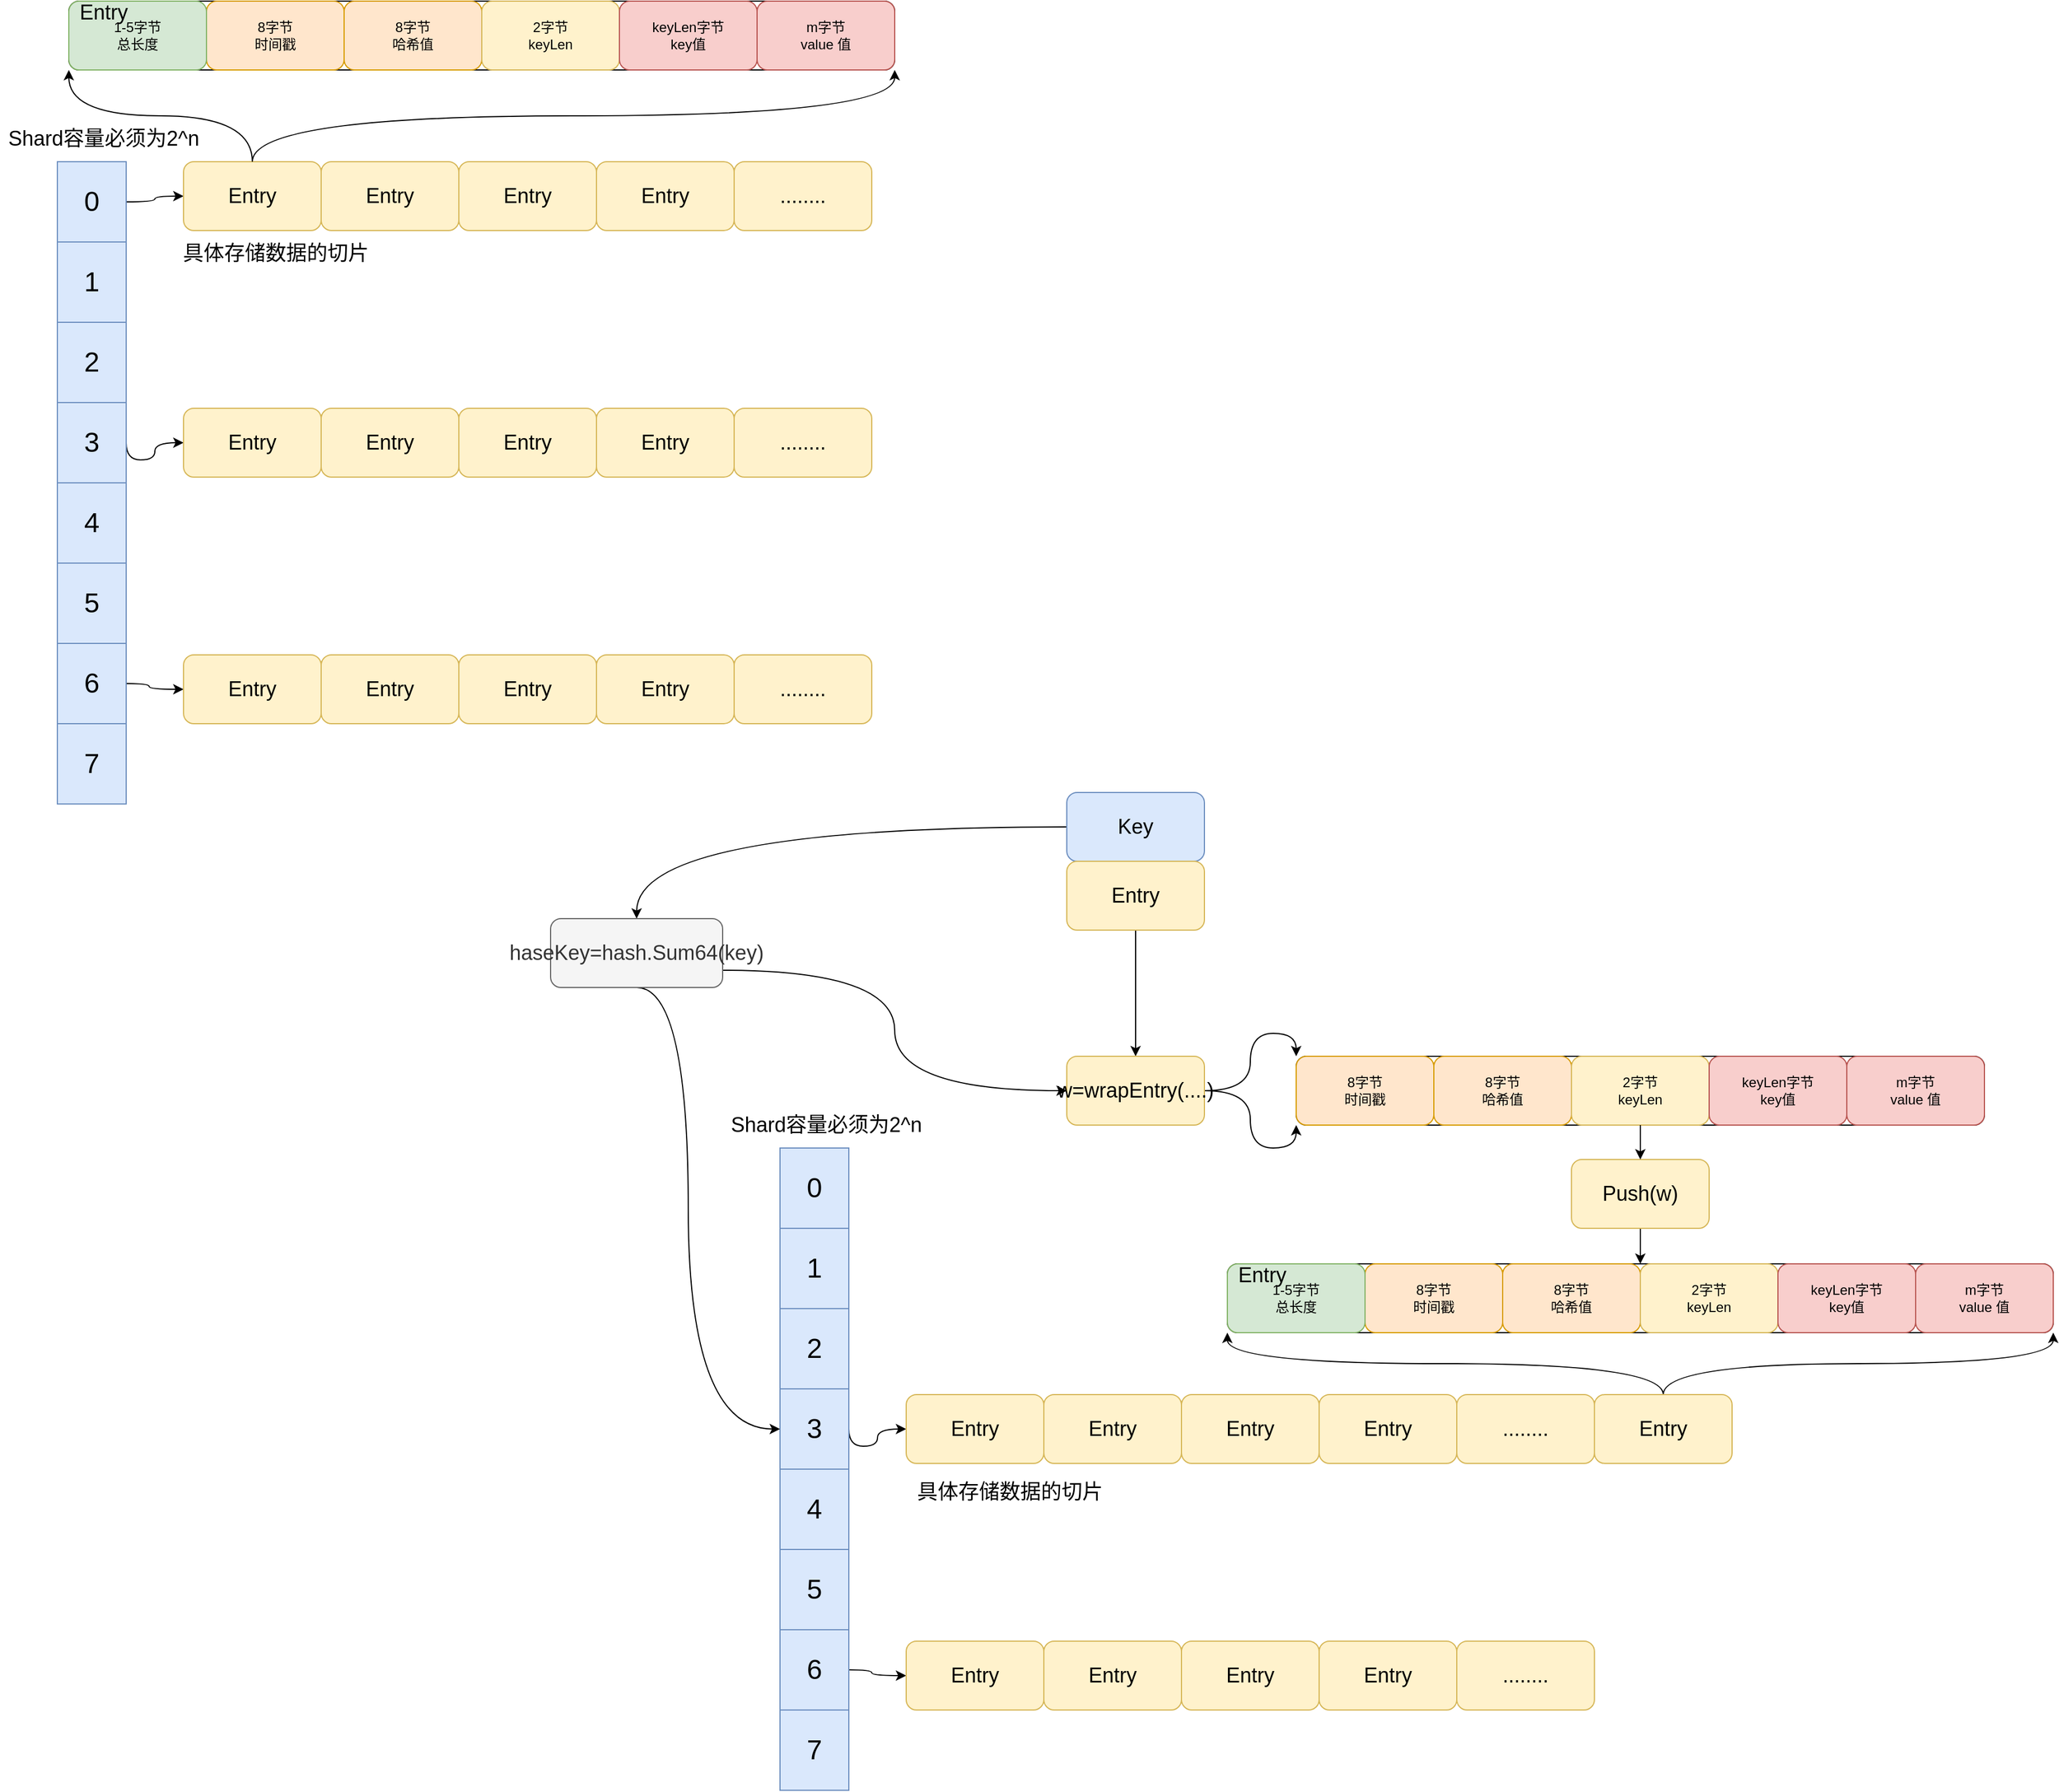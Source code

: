 <mxfile version="12.9.3" type="device"><diagram id="f8zTZtIyy3X4nfBi4ISw" name="第 1 页"><mxGraphModel dx="1205" dy="696" grid="1" gridSize="10" guides="1" tooltips="1" connect="1" arrows="1" fold="1" page="1" pageScale="1" pageWidth="1169" pageHeight="827" math="0" shadow="0"><root><mxCell id="0"/><mxCell id="1" parent="0"/><mxCell id="JFfvHVcjmFUZ5Ef5ul6t-11" value="" style="group" parent="1" vertex="1" connectable="0"><mxGeometry x="90" y="80" width="720" height="60" as="geometry"/></mxCell><mxCell id="JFfvHVcjmFUZ5Ef5ul6t-9" value="" style="rounded=1;whiteSpace=wrap;html=1;" parent="JFfvHVcjmFUZ5Ef5ul6t-11" vertex="1"><mxGeometry width="720" height="60" as="geometry"/></mxCell><mxCell id="JFfvHVcjmFUZ5Ef5ul6t-3" value="8字节&lt;br&gt;时间戳" style="rounded=1;whiteSpace=wrap;html=1;fillColor=#ffe6cc;strokeColor=#d79b00;" parent="JFfvHVcjmFUZ5Ef5ul6t-11" vertex="1"><mxGeometry x="120" width="120" height="60" as="geometry"/></mxCell><mxCell id="JFfvHVcjmFUZ5Ef5ul6t-4" value="8字节&lt;br&gt;哈希值" style="rounded=1;whiteSpace=wrap;html=1;fillColor=#ffe6cc;strokeColor=#d79b00;" parent="JFfvHVcjmFUZ5Ef5ul6t-11" vertex="1"><mxGeometry x="240" width="120" height="60" as="geometry"/></mxCell><mxCell id="JFfvHVcjmFUZ5Ef5ul6t-5" value="2字节&lt;br&gt;keyLen" style="rounded=1;whiteSpace=wrap;html=1;fillColor=#fff2cc;strokeColor=#d6b656;" parent="JFfvHVcjmFUZ5Ef5ul6t-11" vertex="1"><mxGeometry x="360" width="120" height="60" as="geometry"/></mxCell><mxCell id="JFfvHVcjmFUZ5Ef5ul6t-6" value="keyLen字节&lt;br&gt;key值" style="rounded=1;whiteSpace=wrap;html=1;fillColor=#f8cecc;strokeColor=#b85450;" parent="JFfvHVcjmFUZ5Ef5ul6t-11" vertex="1"><mxGeometry x="480" width="120" height="60" as="geometry"/></mxCell><mxCell id="JFfvHVcjmFUZ5Ef5ul6t-8" value="m字节&lt;br&gt;value 值" style="rounded=1;whiteSpace=wrap;html=1;fillColor=#f8cecc;strokeColor=#b85450;" parent="JFfvHVcjmFUZ5Ef5ul6t-11" vertex="1"><mxGeometry x="600" width="120" height="60" as="geometry"/></mxCell><mxCell id="JFfvHVcjmFUZ5Ef5ul6t-10" value="1-5字节&lt;br&gt;总长度" style="rounded=1;whiteSpace=wrap;html=1;fillColor=#d5e8d4;strokeColor=#82b366;" parent="JFfvHVcjmFUZ5Ef5ul6t-11" vertex="1"><mxGeometry width="120" height="60" as="geometry"/></mxCell><mxCell id="JFfvHVcjmFUZ5Ef5ul6t-12" value="&lt;font style=&quot;font-size: 18px&quot;&gt;Entry&lt;/font&gt;" style="text;html=1;align=center;verticalAlign=middle;resizable=0;points=[];autosize=1;strokeColor=none;" parent="JFfvHVcjmFUZ5Ef5ul6t-11" vertex="1"><mxGeometry width="60" height="20" as="geometry"/></mxCell><mxCell id="JFfvHVcjmFUZ5Ef5ul6t-69" style="edgeStyle=orthogonalEdgeStyle;rounded=0;orthogonalLoop=1;jettySize=auto;html=1;exitX=1;exitY=0.5;exitDx=0;exitDy=0;entryX=0;entryY=0.5;entryDx=0;entryDy=0;curved=1;" parent="1" source="JFfvHVcjmFUZ5Ef5ul6t-13" target="JFfvHVcjmFUZ5Ef5ul6t-21" edge="1"><mxGeometry relative="1" as="geometry"/></mxCell><mxCell id="JFfvHVcjmFUZ5Ef5ul6t-13" value="&lt;font style=&quot;font-size: 24px&quot;&gt;0&lt;/font&gt;" style="rounded=0;whiteSpace=wrap;html=1;fillColor=#dae8fc;strokeColor=#6c8ebf;" parent="1" vertex="1"><mxGeometry x="80" y="220" width="60" height="70" as="geometry"/></mxCell><mxCell id="JFfvHVcjmFUZ5Ef5ul6t-14" value="&lt;font style=&quot;font-size: 24px&quot;&gt;1&lt;/font&gt;" style="rounded=0;whiteSpace=wrap;html=1;fillColor=#dae8fc;strokeColor=#6c8ebf;" parent="1" vertex="1"><mxGeometry x="80" y="290" width="60" height="70" as="geometry"/></mxCell><mxCell id="JFfvHVcjmFUZ5Ef5ul6t-15" value="&lt;font style=&quot;font-size: 24px&quot;&gt;2&lt;/font&gt;" style="rounded=0;whiteSpace=wrap;html=1;fillColor=#dae8fc;strokeColor=#6c8ebf;" parent="1" vertex="1"><mxGeometry x="80" y="360" width="60" height="70" as="geometry"/></mxCell><mxCell id="JFfvHVcjmFUZ5Ef5ul6t-70" style="edgeStyle=orthogonalEdgeStyle;curved=1;rounded=0;orthogonalLoop=1;jettySize=auto;html=1;exitX=1;exitY=0.5;exitDx=0;exitDy=0;entryX=0;entryY=0.5;entryDx=0;entryDy=0;" parent="1" source="JFfvHVcjmFUZ5Ef5ul6t-16" target="JFfvHVcjmFUZ5Ef5ul6t-28" edge="1"><mxGeometry relative="1" as="geometry"><Array as="points"><mxPoint x="140" y="480"/><mxPoint x="165" y="480"/><mxPoint x="165" y="465"/></Array></mxGeometry></mxCell><mxCell id="JFfvHVcjmFUZ5Ef5ul6t-16" value="&lt;font style=&quot;font-size: 24px&quot;&gt;3&lt;/font&gt;" style="rounded=0;whiteSpace=wrap;html=1;fillColor=#dae8fc;strokeColor=#6c8ebf;" parent="1" vertex="1"><mxGeometry x="80" y="430" width="60" height="70" as="geometry"/></mxCell><mxCell id="JFfvHVcjmFUZ5Ef5ul6t-17" value="&lt;font style=&quot;font-size: 24px&quot;&gt;4&lt;/font&gt;" style="rounded=0;whiteSpace=wrap;html=1;fillColor=#dae8fc;strokeColor=#6c8ebf;" parent="1" vertex="1"><mxGeometry x="80" y="500" width="60" height="70" as="geometry"/></mxCell><mxCell id="JFfvHVcjmFUZ5Ef5ul6t-18" value="&lt;font style=&quot;font-size: 24px&quot;&gt;5&lt;/font&gt;" style="rounded=0;whiteSpace=wrap;html=1;fillColor=#dae8fc;strokeColor=#6c8ebf;" parent="1" vertex="1"><mxGeometry x="80" y="570" width="60" height="70" as="geometry"/></mxCell><mxCell id="JFfvHVcjmFUZ5Ef5ul6t-71" style="edgeStyle=orthogonalEdgeStyle;curved=1;rounded=0;orthogonalLoop=1;jettySize=auto;html=1;exitX=1;exitY=0.5;exitDx=0;exitDy=0;entryX=0;entryY=0.5;entryDx=0;entryDy=0;" parent="1" source="JFfvHVcjmFUZ5Ef5ul6t-19" target="JFfvHVcjmFUZ5Ef5ul6t-34" edge="1"><mxGeometry relative="1" as="geometry"><Array as="points"><mxPoint x="160" y="675"/><mxPoint x="160" y="680"/></Array></mxGeometry></mxCell><mxCell id="JFfvHVcjmFUZ5Ef5ul6t-19" value="&lt;font style=&quot;font-size: 24px&quot;&gt;6&lt;/font&gt;" style="rounded=0;whiteSpace=wrap;html=1;fillColor=#dae8fc;strokeColor=#6c8ebf;" parent="1" vertex="1"><mxGeometry x="80" y="640" width="60" height="70" as="geometry"/></mxCell><mxCell id="JFfvHVcjmFUZ5Ef5ul6t-20" value="&lt;font style=&quot;font-size: 24px&quot;&gt;7&lt;/font&gt;" style="rounded=0;whiteSpace=wrap;html=1;fillColor=#dae8fc;strokeColor=#6c8ebf;" parent="1" vertex="1"><mxGeometry x="80" y="710" width="60" height="70" as="geometry"/></mxCell><mxCell id="JFfvHVcjmFUZ5Ef5ul6t-26" value="" style="group" parent="1" vertex="1" connectable="0"><mxGeometry x="190" y="220" width="600" height="60" as="geometry"/></mxCell><mxCell id="JFfvHVcjmFUZ5Ef5ul6t-21" value="&lt;font style=&quot;font-size: 18px&quot;&gt;Entry&lt;/font&gt;" style="rounded=1;whiteSpace=wrap;html=1;fillColor=#fff2cc;strokeColor=#d6b656;" parent="JFfvHVcjmFUZ5Ef5ul6t-26" vertex="1"><mxGeometry width="120" height="60" as="geometry"/></mxCell><mxCell id="JFfvHVcjmFUZ5Ef5ul6t-22" value="&lt;font style=&quot;font-size: 18px&quot;&gt;Entry&lt;/font&gt;" style="rounded=1;whiteSpace=wrap;html=1;fillColor=#fff2cc;strokeColor=#d6b656;" parent="JFfvHVcjmFUZ5Ef5ul6t-26" vertex="1"><mxGeometry x="120" width="120" height="60" as="geometry"/></mxCell><mxCell id="JFfvHVcjmFUZ5Ef5ul6t-23" value="&lt;font style=&quot;font-size: 18px&quot;&gt;Entry&lt;/font&gt;" style="rounded=1;whiteSpace=wrap;html=1;fillColor=#fff2cc;strokeColor=#d6b656;" parent="JFfvHVcjmFUZ5Ef5ul6t-26" vertex="1"><mxGeometry x="240" width="120" height="60" as="geometry"/></mxCell><mxCell id="JFfvHVcjmFUZ5Ef5ul6t-24" value="&lt;font style=&quot;font-size: 18px&quot;&gt;Entry&lt;/font&gt;" style="rounded=1;whiteSpace=wrap;html=1;fillColor=#fff2cc;strokeColor=#d6b656;" parent="JFfvHVcjmFUZ5Ef5ul6t-26" vertex="1"><mxGeometry x="360" width="120" height="60" as="geometry"/></mxCell><mxCell id="JFfvHVcjmFUZ5Ef5ul6t-25" value="&lt;span style=&quot;font-size: 18px&quot;&gt;........&lt;/span&gt;" style="rounded=1;whiteSpace=wrap;html=1;fillColor=#fff2cc;strokeColor=#d6b656;" parent="JFfvHVcjmFUZ5Ef5ul6t-26" vertex="1"><mxGeometry x="480" width="120" height="60" as="geometry"/></mxCell><mxCell id="JFfvHVcjmFUZ5Ef5ul6t-27" value="" style="group" parent="1" vertex="1" connectable="0"><mxGeometry x="190" y="435" width="600" height="60" as="geometry"/></mxCell><mxCell id="JFfvHVcjmFUZ5Ef5ul6t-28" value="&lt;font style=&quot;font-size: 18px&quot;&gt;Entry&lt;/font&gt;" style="rounded=1;whiteSpace=wrap;html=1;fillColor=#fff2cc;strokeColor=#d6b656;" parent="JFfvHVcjmFUZ5Ef5ul6t-27" vertex="1"><mxGeometry width="120" height="60" as="geometry"/></mxCell><mxCell id="JFfvHVcjmFUZ5Ef5ul6t-29" value="&lt;font style=&quot;font-size: 18px&quot;&gt;Entry&lt;/font&gt;" style="rounded=1;whiteSpace=wrap;html=1;fillColor=#fff2cc;strokeColor=#d6b656;" parent="JFfvHVcjmFUZ5Ef5ul6t-27" vertex="1"><mxGeometry x="120" width="120" height="60" as="geometry"/></mxCell><mxCell id="JFfvHVcjmFUZ5Ef5ul6t-30" value="&lt;font style=&quot;font-size: 18px&quot;&gt;Entry&lt;/font&gt;" style="rounded=1;whiteSpace=wrap;html=1;fillColor=#fff2cc;strokeColor=#d6b656;" parent="JFfvHVcjmFUZ5Ef5ul6t-27" vertex="1"><mxGeometry x="240" width="120" height="60" as="geometry"/></mxCell><mxCell id="JFfvHVcjmFUZ5Ef5ul6t-31" value="&lt;font style=&quot;font-size: 18px&quot;&gt;Entry&lt;/font&gt;" style="rounded=1;whiteSpace=wrap;html=1;fillColor=#fff2cc;strokeColor=#d6b656;" parent="JFfvHVcjmFUZ5Ef5ul6t-27" vertex="1"><mxGeometry x="360" width="120" height="60" as="geometry"/></mxCell><mxCell id="JFfvHVcjmFUZ5Ef5ul6t-32" value="&lt;span style=&quot;font-size: 18px&quot;&gt;........&lt;/span&gt;" style="rounded=1;whiteSpace=wrap;html=1;fillColor=#fff2cc;strokeColor=#d6b656;" parent="JFfvHVcjmFUZ5Ef5ul6t-27" vertex="1"><mxGeometry x="480" width="120" height="60" as="geometry"/></mxCell><mxCell id="JFfvHVcjmFUZ5Ef5ul6t-33" value="" style="group" parent="1" vertex="1" connectable="0"><mxGeometry x="190" y="650" width="600" height="60" as="geometry"/></mxCell><mxCell id="JFfvHVcjmFUZ5Ef5ul6t-34" value="&lt;font style=&quot;font-size: 18px&quot;&gt;Entry&lt;/font&gt;" style="rounded=1;whiteSpace=wrap;html=1;fillColor=#fff2cc;strokeColor=#d6b656;" parent="JFfvHVcjmFUZ5Ef5ul6t-33" vertex="1"><mxGeometry width="120" height="60" as="geometry"/></mxCell><mxCell id="JFfvHVcjmFUZ5Ef5ul6t-35" value="&lt;font style=&quot;font-size: 18px&quot;&gt;Entry&lt;/font&gt;" style="rounded=1;whiteSpace=wrap;html=1;fillColor=#fff2cc;strokeColor=#d6b656;" parent="JFfvHVcjmFUZ5Ef5ul6t-33" vertex="1"><mxGeometry x="120" width="120" height="60" as="geometry"/></mxCell><mxCell id="JFfvHVcjmFUZ5Ef5ul6t-36" value="&lt;font style=&quot;font-size: 18px&quot;&gt;Entry&lt;/font&gt;" style="rounded=1;whiteSpace=wrap;html=1;fillColor=#fff2cc;strokeColor=#d6b656;" parent="JFfvHVcjmFUZ5Ef5ul6t-33" vertex="1"><mxGeometry x="240" width="120" height="60" as="geometry"/></mxCell><mxCell id="JFfvHVcjmFUZ5Ef5ul6t-37" value="&lt;font style=&quot;font-size: 18px&quot;&gt;Entry&lt;/font&gt;" style="rounded=1;whiteSpace=wrap;html=1;fillColor=#fff2cc;strokeColor=#d6b656;" parent="JFfvHVcjmFUZ5Ef5ul6t-33" vertex="1"><mxGeometry x="360" width="120" height="60" as="geometry"/></mxCell><mxCell id="JFfvHVcjmFUZ5Ef5ul6t-38" value="&lt;span style=&quot;font-size: 18px&quot;&gt;........&lt;/span&gt;" style="rounded=1;whiteSpace=wrap;html=1;fillColor=#fff2cc;strokeColor=#d6b656;" parent="JFfvHVcjmFUZ5Ef5ul6t-33" vertex="1"><mxGeometry x="480" width="120" height="60" as="geometry"/></mxCell><mxCell id="JFfvHVcjmFUZ5Ef5ul6t-74" style="edgeStyle=orthogonalEdgeStyle;curved=1;rounded=0;orthogonalLoop=1;jettySize=auto;html=1;exitX=0.5;exitY=0;exitDx=0;exitDy=0;entryX=0;entryY=1;entryDx=0;entryDy=0;" parent="1" source="JFfvHVcjmFUZ5Ef5ul6t-21" target="JFfvHVcjmFUZ5Ef5ul6t-10" edge="1"><mxGeometry relative="1" as="geometry"/></mxCell><mxCell id="JFfvHVcjmFUZ5Ef5ul6t-75" style="edgeStyle=orthogonalEdgeStyle;curved=1;rounded=0;orthogonalLoop=1;jettySize=auto;html=1;exitX=0.5;exitY=0;exitDx=0;exitDy=0;entryX=1;entryY=1;entryDx=0;entryDy=0;" parent="1" source="JFfvHVcjmFUZ5Ef5ul6t-21" target="JFfvHVcjmFUZ5Ef5ul6t-8" edge="1"><mxGeometry relative="1" as="geometry"/></mxCell><mxCell id="JFfvHVcjmFUZ5Ef5ul6t-76" value="&lt;font style=&quot;font-size: 18px&quot;&gt;Shard容量必须为2^n&lt;/font&gt;" style="text;html=1;align=center;verticalAlign=middle;resizable=0;points=[];autosize=1;strokeColor=none;" parent="1" vertex="1"><mxGeometry x="30" y="190" width="180" height="20" as="geometry"/></mxCell><mxCell id="JFfvHVcjmFUZ5Ef5ul6t-77" value="&lt;font style=&quot;font-size: 18px&quot;&gt;具体存储数据的切片&lt;/font&gt;" style="text;html=1;align=center;verticalAlign=middle;resizable=0;points=[];autosize=1;strokeColor=none;" parent="1" vertex="1"><mxGeometry x="180" y="290" width="180" height="20" as="geometry"/></mxCell><mxCell id="p9eH_iB2-UWDhrtbkfeA-40" style="edgeStyle=orthogonalEdgeStyle;curved=1;rounded=0;orthogonalLoop=1;jettySize=auto;html=1;exitX=0;exitY=0.5;exitDx=0;exitDy=0;entryX=0.5;entryY=0;entryDx=0;entryDy=0;" edge="1" parent="1" source="p9eH_iB2-UWDhrtbkfeA-2" target="p9eH_iB2-UWDhrtbkfeA-36"><mxGeometry relative="1" as="geometry"/></mxCell><mxCell id="p9eH_iB2-UWDhrtbkfeA-2" value="&lt;font style=&quot;font-size: 18px&quot;&gt;Key&lt;/font&gt;" style="rounded=1;whiteSpace=wrap;html=1;fillColor=#dae8fc;strokeColor=#6c8ebf;" vertex="1" parent="1"><mxGeometry x="960" y="770" width="120" height="60" as="geometry"/></mxCell><mxCell id="p9eH_iB2-UWDhrtbkfeA-4" value="&lt;font style=&quot;font-size: 24px&quot;&gt;0&lt;/font&gt;" style="rounded=0;whiteSpace=wrap;html=1;fillColor=#dae8fc;strokeColor=#6c8ebf;" vertex="1" parent="1"><mxGeometry x="710" y="1080" width="60" height="70" as="geometry"/></mxCell><mxCell id="p9eH_iB2-UWDhrtbkfeA-5" value="&lt;font style=&quot;font-size: 24px&quot;&gt;1&lt;/font&gt;" style="rounded=0;whiteSpace=wrap;html=1;fillColor=#dae8fc;strokeColor=#6c8ebf;" vertex="1" parent="1"><mxGeometry x="710" y="1150" width="60" height="70" as="geometry"/></mxCell><mxCell id="p9eH_iB2-UWDhrtbkfeA-6" value="&lt;font style=&quot;font-size: 24px&quot;&gt;2&lt;/font&gt;" style="rounded=0;whiteSpace=wrap;html=1;fillColor=#dae8fc;strokeColor=#6c8ebf;" vertex="1" parent="1"><mxGeometry x="710" y="1220" width="60" height="70" as="geometry"/></mxCell><mxCell id="p9eH_iB2-UWDhrtbkfeA-7" style="edgeStyle=orthogonalEdgeStyle;curved=1;rounded=0;orthogonalLoop=1;jettySize=auto;html=1;exitX=1;exitY=0.5;exitDx=0;exitDy=0;entryX=0;entryY=0.5;entryDx=0;entryDy=0;" edge="1" parent="1" source="p9eH_iB2-UWDhrtbkfeA-8" target="p9eH_iB2-UWDhrtbkfeA-21"><mxGeometry relative="1" as="geometry"><Array as="points"><mxPoint x="770" y="1340"/><mxPoint x="795" y="1340"/><mxPoint x="795" y="1325"/></Array></mxGeometry></mxCell><mxCell id="p9eH_iB2-UWDhrtbkfeA-8" value="&lt;font style=&quot;font-size: 24px&quot;&gt;3&lt;/font&gt;" style="rounded=0;whiteSpace=wrap;html=1;fillColor=#dae8fc;strokeColor=#6c8ebf;" vertex="1" parent="1"><mxGeometry x="710" y="1290" width="60" height="70" as="geometry"/></mxCell><mxCell id="p9eH_iB2-UWDhrtbkfeA-9" value="&lt;font style=&quot;font-size: 24px&quot;&gt;4&lt;/font&gt;" style="rounded=0;whiteSpace=wrap;html=1;fillColor=#dae8fc;strokeColor=#6c8ebf;" vertex="1" parent="1"><mxGeometry x="710" y="1360" width="60" height="70" as="geometry"/></mxCell><mxCell id="p9eH_iB2-UWDhrtbkfeA-10" value="&lt;font style=&quot;font-size: 24px&quot;&gt;5&lt;/font&gt;" style="rounded=0;whiteSpace=wrap;html=1;fillColor=#dae8fc;strokeColor=#6c8ebf;" vertex="1" parent="1"><mxGeometry x="710" y="1430" width="60" height="70" as="geometry"/></mxCell><mxCell id="p9eH_iB2-UWDhrtbkfeA-11" style="edgeStyle=orthogonalEdgeStyle;curved=1;rounded=0;orthogonalLoop=1;jettySize=auto;html=1;exitX=1;exitY=0.5;exitDx=0;exitDy=0;entryX=0;entryY=0.5;entryDx=0;entryDy=0;" edge="1" parent="1" source="p9eH_iB2-UWDhrtbkfeA-12" target="p9eH_iB2-UWDhrtbkfeA-27"><mxGeometry relative="1" as="geometry"><Array as="points"><mxPoint x="790" y="1535"/><mxPoint x="790" y="1540"/></Array></mxGeometry></mxCell><mxCell id="p9eH_iB2-UWDhrtbkfeA-12" value="&lt;font style=&quot;font-size: 24px&quot;&gt;6&lt;/font&gt;" style="rounded=0;whiteSpace=wrap;html=1;fillColor=#dae8fc;strokeColor=#6c8ebf;" vertex="1" parent="1"><mxGeometry x="710" y="1500" width="60" height="70" as="geometry"/></mxCell><mxCell id="p9eH_iB2-UWDhrtbkfeA-13" value="&lt;font style=&quot;font-size: 24px&quot;&gt;7&lt;/font&gt;" style="rounded=0;whiteSpace=wrap;html=1;fillColor=#dae8fc;strokeColor=#6c8ebf;" vertex="1" parent="1"><mxGeometry x="710" y="1570" width="60" height="70" as="geometry"/></mxCell><mxCell id="p9eH_iB2-UWDhrtbkfeA-20" value="" style="group" vertex="1" connectable="0" parent="1"><mxGeometry x="820" y="1295" width="600" height="60" as="geometry"/></mxCell><mxCell id="p9eH_iB2-UWDhrtbkfeA-21" value="&lt;font style=&quot;font-size: 18px&quot;&gt;Entry&lt;/font&gt;" style="rounded=1;whiteSpace=wrap;html=1;fillColor=#fff2cc;strokeColor=#d6b656;" vertex="1" parent="p9eH_iB2-UWDhrtbkfeA-20"><mxGeometry width="120" height="60" as="geometry"/></mxCell><mxCell id="p9eH_iB2-UWDhrtbkfeA-22" value="&lt;font style=&quot;font-size: 18px&quot;&gt;Entry&lt;/font&gt;" style="rounded=1;whiteSpace=wrap;html=1;fillColor=#fff2cc;strokeColor=#d6b656;" vertex="1" parent="p9eH_iB2-UWDhrtbkfeA-20"><mxGeometry x="120" width="120" height="60" as="geometry"/></mxCell><mxCell id="p9eH_iB2-UWDhrtbkfeA-23" value="&lt;font style=&quot;font-size: 18px&quot;&gt;Entry&lt;/font&gt;" style="rounded=1;whiteSpace=wrap;html=1;fillColor=#fff2cc;strokeColor=#d6b656;" vertex="1" parent="p9eH_iB2-UWDhrtbkfeA-20"><mxGeometry x="240" width="120" height="60" as="geometry"/></mxCell><mxCell id="p9eH_iB2-UWDhrtbkfeA-24" value="&lt;span style=&quot;font-size: 18px&quot;&gt;Entry&lt;/span&gt;" style="rounded=1;whiteSpace=wrap;html=1;fillColor=#fff2cc;strokeColor=#d6b656;" vertex="1" parent="p9eH_iB2-UWDhrtbkfeA-20"><mxGeometry x="360" width="120" height="60" as="geometry"/></mxCell><mxCell id="p9eH_iB2-UWDhrtbkfeA-25" value="&lt;span style=&quot;font-size: 18px&quot;&gt;........&lt;/span&gt;" style="rounded=1;whiteSpace=wrap;html=1;fillColor=#fff2cc;strokeColor=#d6b656;" vertex="1" parent="p9eH_iB2-UWDhrtbkfeA-20"><mxGeometry x="480" width="120" height="60" as="geometry"/></mxCell><mxCell id="p9eH_iB2-UWDhrtbkfeA-26" value="" style="group" vertex="1" connectable="0" parent="1"><mxGeometry x="820" y="1510" width="600" height="60" as="geometry"/></mxCell><mxCell id="p9eH_iB2-UWDhrtbkfeA-27" value="&lt;font style=&quot;font-size: 18px&quot;&gt;Entry&lt;/font&gt;" style="rounded=1;whiteSpace=wrap;html=1;fillColor=#fff2cc;strokeColor=#d6b656;" vertex="1" parent="p9eH_iB2-UWDhrtbkfeA-26"><mxGeometry width="120" height="60" as="geometry"/></mxCell><mxCell id="p9eH_iB2-UWDhrtbkfeA-28" value="&lt;font style=&quot;font-size: 18px&quot;&gt;Entry&lt;/font&gt;" style="rounded=1;whiteSpace=wrap;html=1;fillColor=#fff2cc;strokeColor=#d6b656;" vertex="1" parent="p9eH_iB2-UWDhrtbkfeA-26"><mxGeometry x="120" width="120" height="60" as="geometry"/></mxCell><mxCell id="p9eH_iB2-UWDhrtbkfeA-29" value="&lt;font style=&quot;font-size: 18px&quot;&gt;Entry&lt;/font&gt;" style="rounded=1;whiteSpace=wrap;html=1;fillColor=#fff2cc;strokeColor=#d6b656;" vertex="1" parent="p9eH_iB2-UWDhrtbkfeA-26"><mxGeometry x="240" width="120" height="60" as="geometry"/></mxCell><mxCell id="p9eH_iB2-UWDhrtbkfeA-30" value="&lt;font style=&quot;font-size: 18px&quot;&gt;Entry&lt;/font&gt;" style="rounded=1;whiteSpace=wrap;html=1;fillColor=#fff2cc;strokeColor=#d6b656;" vertex="1" parent="p9eH_iB2-UWDhrtbkfeA-26"><mxGeometry x="360" width="120" height="60" as="geometry"/></mxCell><mxCell id="p9eH_iB2-UWDhrtbkfeA-31" value="&lt;span style=&quot;font-size: 18px&quot;&gt;........&lt;/span&gt;" style="rounded=1;whiteSpace=wrap;html=1;fillColor=#fff2cc;strokeColor=#d6b656;" vertex="1" parent="p9eH_iB2-UWDhrtbkfeA-26"><mxGeometry x="480" width="120" height="60" as="geometry"/></mxCell><mxCell id="p9eH_iB2-UWDhrtbkfeA-32" value="&lt;font style=&quot;font-size: 18px&quot;&gt;Shard容量必须为2^n&lt;/font&gt;" style="text;html=1;align=center;verticalAlign=middle;resizable=0;points=[];autosize=1;strokeColor=none;" vertex="1" parent="1"><mxGeometry x="660" y="1050" width="180" height="20" as="geometry"/></mxCell><mxCell id="p9eH_iB2-UWDhrtbkfeA-33" value="&lt;font style=&quot;font-size: 18px&quot;&gt;具体存储数据的切片&lt;/font&gt;" style="text;html=1;align=center;verticalAlign=middle;resizable=0;points=[];autosize=1;strokeColor=none;" vertex="1" parent="1"><mxGeometry x="820" y="1370" width="180" height="20" as="geometry"/></mxCell><mxCell id="p9eH_iB2-UWDhrtbkfeA-44" style="edgeStyle=orthogonalEdgeStyle;curved=1;rounded=0;orthogonalLoop=1;jettySize=auto;html=1;exitX=0.5;exitY=1;exitDx=0;exitDy=0;entryX=0.5;entryY=0;entryDx=0;entryDy=0;" edge="1" parent="1" source="p9eH_iB2-UWDhrtbkfeA-34" target="p9eH_iB2-UWDhrtbkfeA-42"><mxGeometry relative="1" as="geometry"/></mxCell><mxCell id="p9eH_iB2-UWDhrtbkfeA-34" value="&lt;font style=&quot;font-size: 18px&quot;&gt;Entry&lt;/font&gt;" style="rounded=1;whiteSpace=wrap;html=1;fillColor=#fff2cc;strokeColor=#d6b656;" vertex="1" parent="1"><mxGeometry x="960" y="830" width="120" height="60" as="geometry"/></mxCell><mxCell id="p9eH_iB2-UWDhrtbkfeA-41" style="edgeStyle=orthogonalEdgeStyle;curved=1;rounded=0;orthogonalLoop=1;jettySize=auto;html=1;exitX=0.5;exitY=1;exitDx=0;exitDy=0;entryX=0;entryY=0.5;entryDx=0;entryDy=0;" edge="1" parent="1" source="p9eH_iB2-UWDhrtbkfeA-36" target="p9eH_iB2-UWDhrtbkfeA-8"><mxGeometry relative="1" as="geometry"><Array as="points"><mxPoint x="630" y="940"/><mxPoint x="630" y="1325"/></Array></mxGeometry></mxCell><mxCell id="p9eH_iB2-UWDhrtbkfeA-43" style="edgeStyle=orthogonalEdgeStyle;curved=1;rounded=0;orthogonalLoop=1;jettySize=auto;html=1;exitX=1;exitY=0.75;exitDx=0;exitDy=0;entryX=0;entryY=0.5;entryDx=0;entryDy=0;" edge="1" parent="1" source="p9eH_iB2-UWDhrtbkfeA-36" target="p9eH_iB2-UWDhrtbkfeA-42"><mxGeometry relative="1" as="geometry"/></mxCell><mxCell id="p9eH_iB2-UWDhrtbkfeA-36" value="&lt;font style=&quot;font-size: 18px&quot;&gt;haseKey=hash.Sum64(key)&lt;/font&gt;" style="rounded=1;whiteSpace=wrap;html=1;fillColor=#f5f5f5;strokeColor=#666666;fontColor=#333333;" vertex="1" parent="1"><mxGeometry x="510" y="880" width="150" height="60" as="geometry"/></mxCell><mxCell id="p9eH_iB2-UWDhrtbkfeA-90" style="edgeStyle=orthogonalEdgeStyle;curved=1;rounded=0;orthogonalLoop=1;jettySize=auto;html=1;exitX=1;exitY=0.5;exitDx=0;exitDy=0;entryX=0;entryY=1;entryDx=0;entryDy=0;" edge="1" parent="1" source="p9eH_iB2-UWDhrtbkfeA-42" target="p9eH_iB2-UWDhrtbkfeA-79"><mxGeometry relative="1" as="geometry"/></mxCell><mxCell id="p9eH_iB2-UWDhrtbkfeA-91" style="edgeStyle=orthogonalEdgeStyle;curved=1;rounded=0;orthogonalLoop=1;jettySize=auto;html=1;exitX=1;exitY=0.5;exitDx=0;exitDy=0;entryX=0;entryY=0;entryDx=0;entryDy=0;" edge="1" parent="1" source="p9eH_iB2-UWDhrtbkfeA-42" target="p9eH_iB2-UWDhrtbkfeA-79"><mxGeometry relative="1" as="geometry"/></mxCell><mxCell id="p9eH_iB2-UWDhrtbkfeA-42" value="&lt;font style=&quot;font-size: 18px&quot;&gt;w=wrapEntry(....)&lt;/font&gt;" style="rounded=1;whiteSpace=wrap;html=1;fillColor=#fff2cc;strokeColor=#d6b656;" vertex="1" parent="1"><mxGeometry x="960" y="1000" width="120" height="60" as="geometry"/></mxCell><mxCell id="p9eH_iB2-UWDhrtbkfeA-88" style="edgeStyle=orthogonalEdgeStyle;curved=1;rounded=0;orthogonalLoop=1;jettySize=auto;html=1;exitX=0.5;exitY=0;exitDx=0;exitDy=0;entryX=1;entryY=1;entryDx=0;entryDy=0;" edge="1" parent="1" source="p9eH_iB2-UWDhrtbkfeA-61" target="p9eH_iB2-UWDhrtbkfeA-73"><mxGeometry relative="1" as="geometry"/></mxCell><mxCell id="p9eH_iB2-UWDhrtbkfeA-89" style="edgeStyle=orthogonalEdgeStyle;curved=1;rounded=0;orthogonalLoop=1;jettySize=auto;html=1;exitX=0.5;exitY=0;exitDx=0;exitDy=0;entryX=0;entryY=1;entryDx=0;entryDy=0;" edge="1" parent="1" source="p9eH_iB2-UWDhrtbkfeA-61" target="p9eH_iB2-UWDhrtbkfeA-74"><mxGeometry relative="1" as="geometry"/></mxCell><mxCell id="p9eH_iB2-UWDhrtbkfeA-61" value="&lt;font style=&quot;font-size: 18px&quot;&gt;Entry&lt;/font&gt;" style="rounded=1;whiteSpace=wrap;html=1;fillColor=#fff2cc;strokeColor=#d6b656;" vertex="1" parent="1"><mxGeometry x="1420" y="1295" width="120" height="60" as="geometry"/></mxCell><mxCell id="p9eH_iB2-UWDhrtbkfeA-87" style="edgeStyle=orthogonalEdgeStyle;curved=1;rounded=0;orthogonalLoop=1;jettySize=auto;html=1;exitX=0.5;exitY=1;exitDx=0;exitDy=0;entryX=0.5;entryY=0;entryDx=0;entryDy=0;" edge="1" parent="1" source="p9eH_iB2-UWDhrtbkfeA-66" target="p9eH_iB2-UWDhrtbkfeA-68"><mxGeometry relative="1" as="geometry"/></mxCell><mxCell id="p9eH_iB2-UWDhrtbkfeA-66" value="&lt;font style=&quot;font-size: 18px&quot;&gt;Push(w)&lt;/font&gt;" style="rounded=1;whiteSpace=wrap;html=1;fillColor=#fff2cc;strokeColor=#d6b656;" vertex="1" parent="1"><mxGeometry x="1400" y="1090" width="120" height="60" as="geometry"/></mxCell><mxCell id="p9eH_iB2-UWDhrtbkfeA-67" value="" style="group" vertex="1" connectable="0" parent="1"><mxGeometry x="1100" y="1181" width="720" height="60" as="geometry"/></mxCell><mxCell id="p9eH_iB2-UWDhrtbkfeA-68" value="" style="rounded=1;whiteSpace=wrap;html=1;" vertex="1" parent="p9eH_iB2-UWDhrtbkfeA-67"><mxGeometry width="720" height="60" as="geometry"/></mxCell><mxCell id="p9eH_iB2-UWDhrtbkfeA-69" value="8字节&lt;br&gt;时间戳" style="rounded=1;whiteSpace=wrap;html=1;fillColor=#ffe6cc;strokeColor=#d79b00;" vertex="1" parent="p9eH_iB2-UWDhrtbkfeA-67"><mxGeometry x="120" width="120" height="60" as="geometry"/></mxCell><mxCell id="p9eH_iB2-UWDhrtbkfeA-70" value="8字节&lt;br&gt;哈希值" style="rounded=1;whiteSpace=wrap;html=1;fillColor=#ffe6cc;strokeColor=#d79b00;" vertex="1" parent="p9eH_iB2-UWDhrtbkfeA-67"><mxGeometry x="240" width="120" height="60" as="geometry"/></mxCell><mxCell id="p9eH_iB2-UWDhrtbkfeA-71" value="2字节&lt;br&gt;keyLen" style="rounded=1;whiteSpace=wrap;html=1;fillColor=#fff2cc;strokeColor=#d6b656;" vertex="1" parent="p9eH_iB2-UWDhrtbkfeA-67"><mxGeometry x="360" width="120" height="60" as="geometry"/></mxCell><mxCell id="p9eH_iB2-UWDhrtbkfeA-72" value="keyLen字节&lt;br&gt;key值" style="rounded=1;whiteSpace=wrap;html=1;fillColor=#f8cecc;strokeColor=#b85450;" vertex="1" parent="p9eH_iB2-UWDhrtbkfeA-67"><mxGeometry x="480" width="120" height="60" as="geometry"/></mxCell><mxCell id="p9eH_iB2-UWDhrtbkfeA-73" value="m字节&lt;br&gt;value 值" style="rounded=1;whiteSpace=wrap;html=1;fillColor=#f8cecc;strokeColor=#b85450;" vertex="1" parent="p9eH_iB2-UWDhrtbkfeA-67"><mxGeometry x="600" width="120" height="60" as="geometry"/></mxCell><mxCell id="p9eH_iB2-UWDhrtbkfeA-74" value="1-5字节&lt;br&gt;总长度" style="rounded=1;whiteSpace=wrap;html=1;fillColor=#d5e8d4;strokeColor=#82b366;" vertex="1" parent="p9eH_iB2-UWDhrtbkfeA-67"><mxGeometry width="120" height="60" as="geometry"/></mxCell><mxCell id="p9eH_iB2-UWDhrtbkfeA-75" value="&lt;font style=&quot;font-size: 18px&quot;&gt;Entry&lt;/font&gt;" style="text;html=1;align=center;verticalAlign=middle;resizable=0;points=[];autosize=1;strokeColor=none;" vertex="1" parent="p9eH_iB2-UWDhrtbkfeA-67"><mxGeometry width="60" height="20" as="geometry"/></mxCell><mxCell id="p9eH_iB2-UWDhrtbkfeA-85" value="" style="group" vertex="1" connectable="0" parent="1"><mxGeometry x="1160" y="1000" width="600" height="60" as="geometry"/></mxCell><mxCell id="p9eH_iB2-UWDhrtbkfeA-84" value="" style="rounded=1;whiteSpace=wrap;html=1;" vertex="1" parent="p9eH_iB2-UWDhrtbkfeA-85"><mxGeometry width="600" height="60" as="geometry"/></mxCell><mxCell id="p9eH_iB2-UWDhrtbkfeA-79" value="8字节&lt;br&gt;时间戳" style="rounded=1;whiteSpace=wrap;html=1;fillColor=#ffe6cc;strokeColor=#d79b00;" vertex="1" parent="p9eH_iB2-UWDhrtbkfeA-85"><mxGeometry width="120" height="60" as="geometry"/></mxCell><mxCell id="p9eH_iB2-UWDhrtbkfeA-80" value="8字节&lt;br&gt;哈希值" style="rounded=1;whiteSpace=wrap;html=1;fillColor=#ffe6cc;strokeColor=#d79b00;" vertex="1" parent="p9eH_iB2-UWDhrtbkfeA-85"><mxGeometry x="120" width="120" height="60" as="geometry"/></mxCell><mxCell id="p9eH_iB2-UWDhrtbkfeA-81" value="2字节&lt;br&gt;keyLen" style="rounded=1;whiteSpace=wrap;html=1;fillColor=#fff2cc;strokeColor=#d6b656;" vertex="1" parent="p9eH_iB2-UWDhrtbkfeA-85"><mxGeometry x="240" width="120" height="60" as="geometry"/></mxCell><mxCell id="p9eH_iB2-UWDhrtbkfeA-82" value="keyLen字节&lt;br&gt;key值" style="rounded=1;whiteSpace=wrap;html=1;fillColor=#f8cecc;strokeColor=#b85450;" vertex="1" parent="p9eH_iB2-UWDhrtbkfeA-85"><mxGeometry x="360" width="120" height="60" as="geometry"/></mxCell><mxCell id="p9eH_iB2-UWDhrtbkfeA-83" value="m字节&lt;br&gt;value 值" style="rounded=1;whiteSpace=wrap;html=1;fillColor=#f8cecc;strokeColor=#b85450;" vertex="1" parent="p9eH_iB2-UWDhrtbkfeA-85"><mxGeometry x="480" width="120" height="60" as="geometry"/></mxCell><mxCell id="p9eH_iB2-UWDhrtbkfeA-86" style="edgeStyle=orthogonalEdgeStyle;curved=1;rounded=0;orthogonalLoop=1;jettySize=auto;html=1;exitX=0.5;exitY=1;exitDx=0;exitDy=0;entryX=0.5;entryY=0;entryDx=0;entryDy=0;" edge="1" parent="1" source="p9eH_iB2-UWDhrtbkfeA-81" target="p9eH_iB2-UWDhrtbkfeA-66"><mxGeometry relative="1" as="geometry"/></mxCell></root></mxGraphModel></diagram></mxfile>